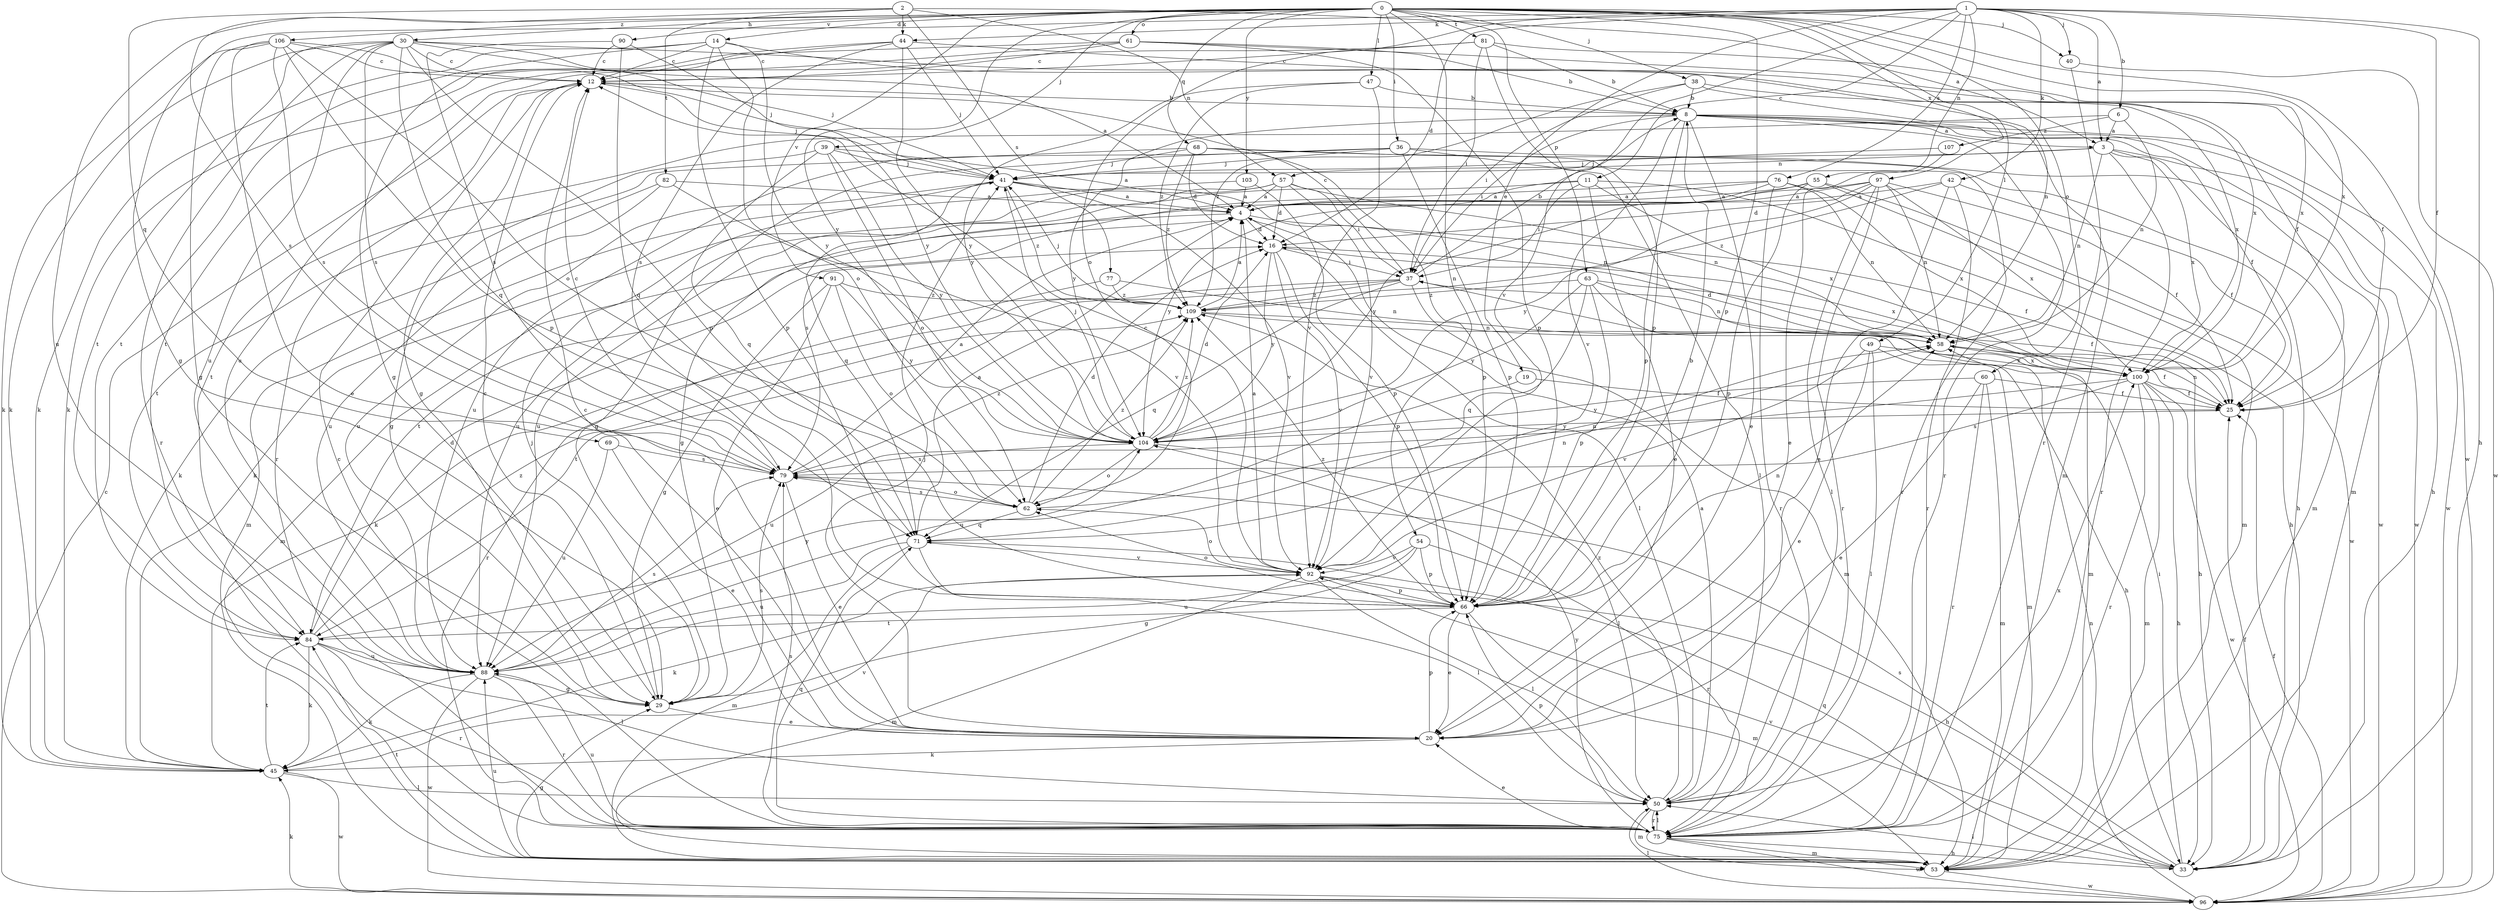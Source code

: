 strict digraph  {
0;
1;
2;
3;
4;
6;
8;
11;
12;
14;
16;
19;
20;
25;
29;
30;
33;
36;
37;
38;
39;
40;
41;
42;
44;
45;
47;
49;
50;
53;
54;
55;
57;
58;
60;
61;
62;
63;
66;
68;
69;
71;
75;
76;
77;
79;
81;
82;
84;
88;
90;
91;
92;
96;
97;
100;
103;
104;
106;
107;
109;
0 -> 14  [label=d];
0 -> 30  [label=h];
0 -> 36  [label=i];
0 -> 38  [label=j];
0 -> 39  [label=j];
0 -> 40  [label=j];
0 -> 47  [label=l];
0 -> 49  [label=l];
0 -> 54  [label=n];
0 -> 60  [label=o];
0 -> 61  [label=o];
0 -> 63  [label=p];
0 -> 66  [label=p];
0 -> 68  [label=q];
0 -> 81  [label=t];
0 -> 88  [label=u];
0 -> 90  [label=v];
0 -> 91  [label=v];
0 -> 96  [label=w];
0 -> 97  [label=x];
0 -> 100  [label=x];
0 -> 103  [label=y];
0 -> 104  [label=y];
0 -> 106  [label=z];
1 -> 3  [label=a];
1 -> 6  [label=b];
1 -> 11  [label=c];
1 -> 16  [label=d];
1 -> 19  [label=e];
1 -> 25  [label=f];
1 -> 29  [label=g];
1 -> 33  [label=h];
1 -> 40  [label=j];
1 -> 42  [label=k];
1 -> 44  [label=k];
1 -> 55  [label=n];
1 -> 62  [label=o];
1 -> 76  [label=s];
1 -> 92  [label=v];
2 -> 3  [label=a];
2 -> 44  [label=k];
2 -> 57  [label=n];
2 -> 69  [label=q];
2 -> 77  [label=s];
2 -> 79  [label=s];
2 -> 82  [label=t];
3 -> 41  [label=j];
3 -> 53  [label=m];
3 -> 57  [label=n];
3 -> 58  [label=n];
3 -> 75  [label=r];
3 -> 96  [label=w];
3 -> 100  [label=x];
4 -> 16  [label=d];
4 -> 25  [label=f];
4 -> 50  [label=l];
4 -> 53  [label=m];
4 -> 84  [label=t];
6 -> 3  [label=a];
6 -> 58  [label=n];
6 -> 84  [label=t];
6 -> 107  [label=z];
8 -> 3  [label=a];
8 -> 20  [label=e];
8 -> 25  [label=f];
8 -> 33  [label=h];
8 -> 37  [label=i];
8 -> 53  [label=m];
8 -> 66  [label=p];
8 -> 75  [label=r];
8 -> 92  [label=v];
8 -> 96  [label=w];
8 -> 104  [label=y];
11 -> 4  [label=a];
11 -> 20  [label=e];
11 -> 33  [label=h];
11 -> 37  [label=i];
11 -> 88  [label=u];
11 -> 100  [label=x];
12 -> 8  [label=b];
12 -> 29  [label=g];
12 -> 41  [label=j];
12 -> 75  [label=r];
14 -> 12  [label=c];
14 -> 45  [label=k];
14 -> 58  [label=n];
14 -> 62  [label=o];
14 -> 66  [label=p];
14 -> 84  [label=t];
14 -> 104  [label=y];
16 -> 37  [label=i];
16 -> 66  [label=p];
16 -> 92  [label=v];
16 -> 100  [label=x];
16 -> 104  [label=y];
19 -> 25  [label=f];
19 -> 88  [label=u];
20 -> 12  [label=c];
20 -> 41  [label=j];
20 -> 45  [label=k];
20 -> 66  [label=p];
25 -> 58  [label=n];
25 -> 104  [label=y];
29 -> 12  [label=c];
29 -> 20  [label=e];
29 -> 41  [label=j];
29 -> 79  [label=s];
30 -> 4  [label=a];
30 -> 12  [label=c];
30 -> 25  [label=f];
30 -> 41  [label=j];
30 -> 45  [label=k];
30 -> 66  [label=p];
30 -> 71  [label=q];
30 -> 75  [label=r];
30 -> 79  [label=s];
30 -> 84  [label=t];
30 -> 88  [label=u];
33 -> 25  [label=f];
33 -> 37  [label=i];
33 -> 50  [label=l];
33 -> 71  [label=q];
33 -> 79  [label=s];
33 -> 92  [label=v];
36 -> 29  [label=g];
36 -> 41  [label=j];
36 -> 50  [label=l];
36 -> 66  [label=p];
36 -> 75  [label=r];
36 -> 88  [label=u];
37 -> 8  [label=b];
37 -> 12  [label=c];
37 -> 25  [label=f];
37 -> 45  [label=k];
37 -> 53  [label=m];
37 -> 71  [label=q];
37 -> 84  [label=t];
37 -> 109  [label=z];
38 -> 8  [label=b];
38 -> 37  [label=i];
38 -> 53  [label=m];
38 -> 100  [label=x];
38 -> 109  [label=z];
39 -> 4  [label=a];
39 -> 29  [label=g];
39 -> 41  [label=j];
39 -> 62  [label=o];
39 -> 71  [label=q];
39 -> 104  [label=y];
40 -> 75  [label=r];
40 -> 96  [label=w];
41 -> 4  [label=a];
41 -> 58  [label=n];
41 -> 71  [label=q];
41 -> 88  [label=u];
41 -> 92  [label=v];
41 -> 109  [label=z];
42 -> 4  [label=a];
42 -> 20  [label=e];
42 -> 25  [label=f];
42 -> 75  [label=r];
42 -> 109  [label=z];
44 -> 12  [label=c];
44 -> 29  [label=g];
44 -> 41  [label=j];
44 -> 79  [label=s];
44 -> 100  [label=x];
44 -> 104  [label=y];
45 -> 50  [label=l];
45 -> 84  [label=t];
45 -> 92  [label=v];
45 -> 96  [label=w];
47 -> 8  [label=b];
47 -> 92  [label=v];
47 -> 104  [label=y];
47 -> 109  [label=z];
49 -> 20  [label=e];
49 -> 50  [label=l];
49 -> 53  [label=m];
49 -> 92  [label=v];
49 -> 100  [label=x];
50 -> 4  [label=a];
50 -> 53  [label=m];
50 -> 66  [label=p];
50 -> 75  [label=r];
50 -> 100  [label=x];
50 -> 109  [label=z];
53 -> 29  [label=g];
53 -> 84  [label=t];
53 -> 88  [label=u];
53 -> 96  [label=w];
54 -> 29  [label=g];
54 -> 66  [label=p];
54 -> 75  [label=r];
54 -> 88  [label=u];
54 -> 92  [label=v];
55 -> 4  [label=a];
55 -> 53  [label=m];
55 -> 66  [label=p];
55 -> 96  [label=w];
55 -> 104  [label=y];
57 -> 4  [label=a];
57 -> 16  [label=d];
57 -> 37  [label=i];
57 -> 45  [label=k];
57 -> 58  [label=n];
57 -> 88  [label=u];
57 -> 92  [label=v];
58 -> 16  [label=d];
58 -> 25  [label=f];
58 -> 100  [label=x];
60 -> 20  [label=e];
60 -> 25  [label=f];
60 -> 53  [label=m];
60 -> 75  [label=r];
60 -> 104  [label=y];
61 -> 8  [label=b];
61 -> 12  [label=c];
61 -> 25  [label=f];
61 -> 45  [label=k];
61 -> 66  [label=p];
61 -> 84  [label=t];
62 -> 16  [label=d];
62 -> 58  [label=n];
62 -> 71  [label=q];
62 -> 79  [label=s];
62 -> 109  [label=z];
63 -> 33  [label=h];
63 -> 53  [label=m];
63 -> 58  [label=n];
63 -> 66  [label=p];
63 -> 71  [label=q];
63 -> 104  [label=y];
63 -> 109  [label=z];
66 -> 8  [label=b];
66 -> 20  [label=e];
66 -> 53  [label=m];
66 -> 58  [label=n];
66 -> 62  [label=o];
66 -> 84  [label=t];
66 -> 109  [label=z];
68 -> 16  [label=d];
68 -> 33  [label=h];
68 -> 41  [label=j];
68 -> 66  [label=p];
68 -> 84  [label=t];
68 -> 96  [label=w];
68 -> 109  [label=z];
69 -> 20  [label=e];
69 -> 79  [label=s];
69 -> 88  [label=u];
71 -> 4  [label=a];
71 -> 50  [label=l];
71 -> 53  [label=m];
71 -> 58  [label=n];
71 -> 88  [label=u];
71 -> 92  [label=v];
75 -> 12  [label=c];
75 -> 20  [label=e];
75 -> 33  [label=h];
75 -> 50  [label=l];
75 -> 53  [label=m];
75 -> 71  [label=q];
75 -> 79  [label=s];
75 -> 88  [label=u];
75 -> 96  [label=w];
75 -> 104  [label=y];
76 -> 4  [label=a];
76 -> 58  [label=n];
76 -> 75  [label=r];
76 -> 79  [label=s];
76 -> 100  [label=x];
76 -> 104  [label=y];
77 -> 58  [label=n];
77 -> 75  [label=r];
77 -> 109  [label=z];
79 -> 4  [label=a];
79 -> 12  [label=c];
79 -> 20  [label=e];
79 -> 62  [label=o];
79 -> 109  [label=z];
81 -> 8  [label=b];
81 -> 12  [label=c];
81 -> 37  [label=i];
81 -> 66  [label=p];
81 -> 88  [label=u];
81 -> 100  [label=x];
82 -> 4  [label=a];
82 -> 45  [label=k];
82 -> 88  [label=u];
82 -> 92  [label=v];
84 -> 16  [label=d];
84 -> 45  [label=k];
84 -> 50  [label=l];
84 -> 75  [label=r];
84 -> 88  [label=u];
84 -> 104  [label=y];
84 -> 109  [label=z];
88 -> 29  [label=g];
88 -> 45  [label=k];
88 -> 75  [label=r];
88 -> 79  [label=s];
88 -> 96  [label=w];
90 -> 12  [label=c];
90 -> 71  [label=q];
90 -> 79  [label=s];
90 -> 104  [label=y];
91 -> 20  [label=e];
91 -> 29  [label=g];
91 -> 62  [label=o];
91 -> 104  [label=y];
91 -> 109  [label=z];
92 -> 4  [label=a];
92 -> 12  [label=c];
92 -> 33  [label=h];
92 -> 45  [label=k];
92 -> 50  [label=l];
92 -> 53  [label=m];
92 -> 62  [label=o];
92 -> 66  [label=p];
96 -> 12  [label=c];
96 -> 25  [label=f];
96 -> 45  [label=k];
96 -> 50  [label=l];
96 -> 58  [label=n];
97 -> 4  [label=a];
97 -> 16  [label=d];
97 -> 25  [label=f];
97 -> 29  [label=g];
97 -> 50  [label=l];
97 -> 58  [label=n];
97 -> 75  [label=r];
97 -> 100  [label=x];
97 -> 104  [label=y];
100 -> 25  [label=f];
100 -> 33  [label=h];
100 -> 53  [label=m];
100 -> 75  [label=r];
100 -> 79  [label=s];
100 -> 88  [label=u];
100 -> 96  [label=w];
103 -> 4  [label=a];
103 -> 53  [label=m];
103 -> 66  [label=p];
104 -> 16  [label=d];
104 -> 41  [label=j];
104 -> 50  [label=l];
104 -> 62  [label=o];
104 -> 79  [label=s];
104 -> 109  [label=z];
106 -> 12  [label=c];
106 -> 20  [label=e];
106 -> 29  [label=g];
106 -> 41  [label=j];
106 -> 45  [label=k];
106 -> 62  [label=o];
106 -> 66  [label=p];
106 -> 79  [label=s];
107 -> 20  [label=e];
107 -> 41  [label=j];
109 -> 4  [label=a];
109 -> 33  [label=h];
109 -> 41  [label=j];
109 -> 58  [label=n];
}
